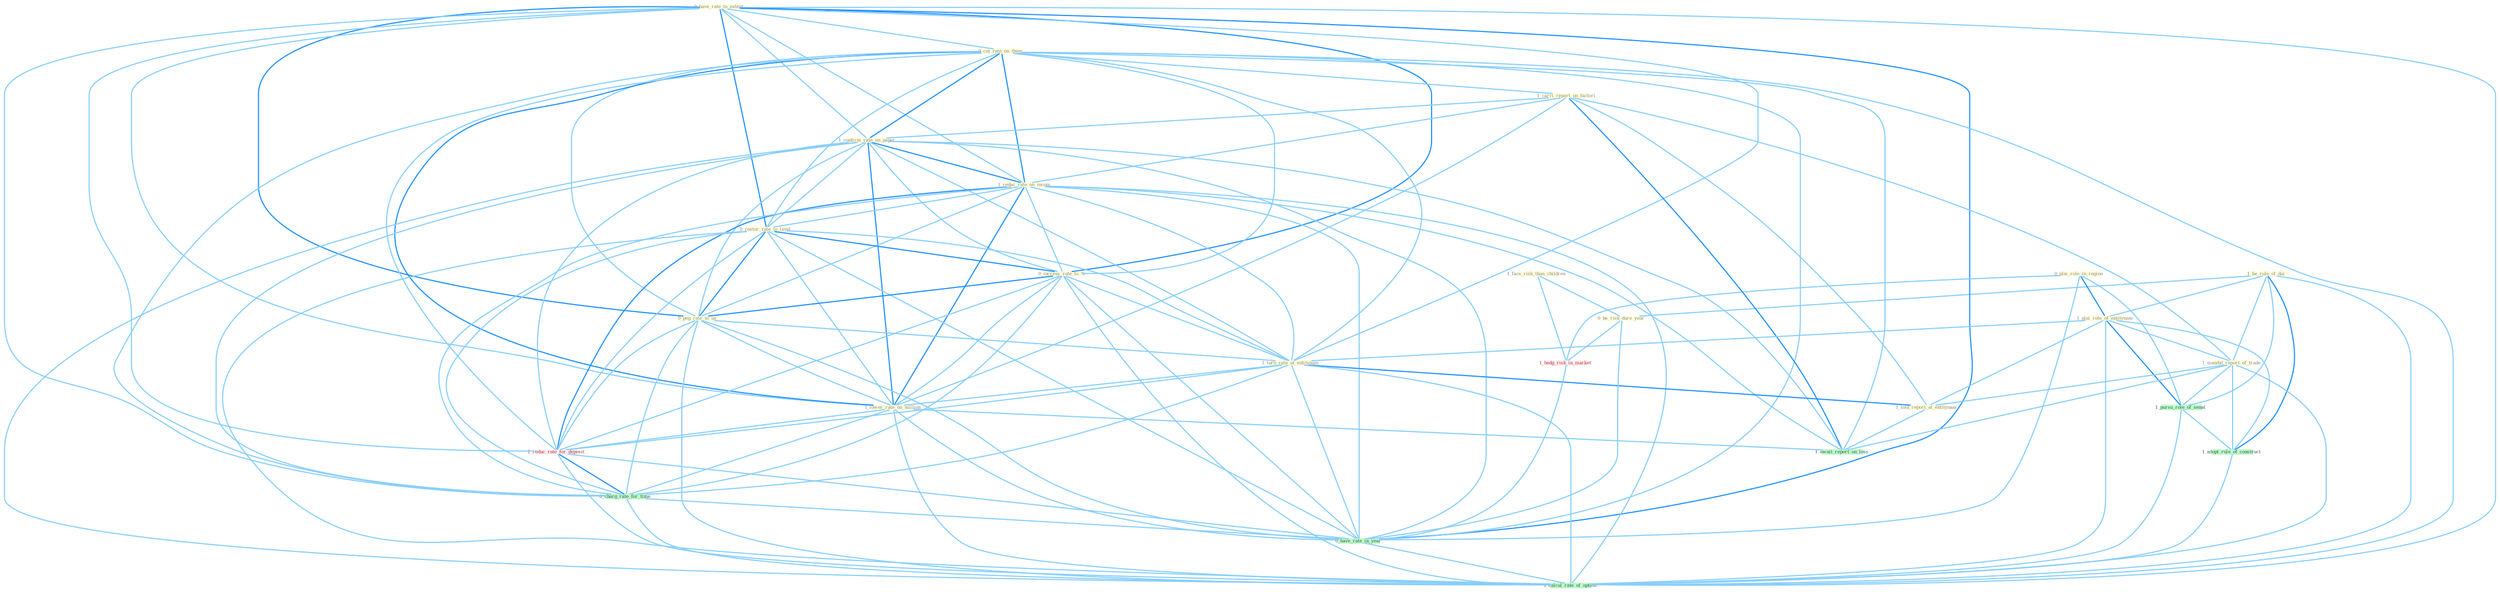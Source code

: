 Graph G{ 
    node
    [shape=polygon,style=filled,width=.5,height=.06,color="#BDFCC9",fixedsize=true,fontsize=4,
    fontcolor="#2f4f4f"];
    {node
    [color="#ffffe0", fontcolor="#8b7d6b"] "1_be_rule_of_dai " "0_have_rate_to_extent " "0_cut_rate_on_them " "0_plai_role_in_region " "1_face_risk_than_children " "1_carri_report_on_factori " "1_plai_role_of_entitynam " "1_confirm_rate_on_paper " "1_reduc_rate_on_incom " "1_mandat_report_of_trade " "0_restor_rate_to_level " "0_increas_rate_to_% " "0_peg_rate_to_us " "1_turn_rate_at_entitynam " "0_be_risk_dure_year " "1_lower_rate_on_million " "1_told_report_at_entitynam "}
{node [color="#fff0f5", fontcolor="#b22222"] "1_reduc_rate_for_deposit " "1_hedg_risk_in_market "}
edge [color="#B0E2FF"];

	"1_be_rule_of_dai " -- "1_plai_role_of_entitynam " [w="1", color="#87cefa" ];
	"1_be_rule_of_dai " -- "1_mandat_report_of_trade " [w="1", color="#87cefa" ];
	"1_be_rule_of_dai " -- "0_be_risk_dure_year " [w="1", color="#87cefa" ];
	"1_be_rule_of_dai " -- "1_pursu_role_of_senat " [w="1", color="#87cefa" ];
	"1_be_rule_of_dai " -- "1_adopt_rule_of_construct " [w="2", color="#1e90ff" , len=0.8];
	"1_be_rule_of_dai " -- "1_calcul_rate_of_option " [w="1", color="#87cefa" ];
	"0_have_rate_to_extent " -- "0_cut_rate_on_them " [w="1", color="#87cefa" ];
	"0_have_rate_to_extent " -- "1_confirm_rate_on_paper " [w="1", color="#87cefa" ];
	"0_have_rate_to_extent " -- "1_reduc_rate_on_incom " [w="1", color="#87cefa" ];
	"0_have_rate_to_extent " -- "0_restor_rate_to_level " [w="2", color="#1e90ff" , len=0.8];
	"0_have_rate_to_extent " -- "0_increas_rate_to_% " [w="2", color="#1e90ff" , len=0.8];
	"0_have_rate_to_extent " -- "0_peg_rate_to_us " [w="2", color="#1e90ff" , len=0.8];
	"0_have_rate_to_extent " -- "1_turn_rate_at_entitynam " [w="1", color="#87cefa" ];
	"0_have_rate_to_extent " -- "1_lower_rate_on_million " [w="1", color="#87cefa" ];
	"0_have_rate_to_extent " -- "1_reduc_rate_for_deposit " [w="1", color="#87cefa" ];
	"0_have_rate_to_extent " -- "0_charg_rate_for_time " [w="1", color="#87cefa" ];
	"0_have_rate_to_extent " -- "0_have_rate_in_year " [w="2", color="#1e90ff" , len=0.8];
	"0_have_rate_to_extent " -- "1_calcul_rate_of_option " [w="1", color="#87cefa" ];
	"0_cut_rate_on_them " -- "1_carri_report_on_factori " [w="1", color="#87cefa" ];
	"0_cut_rate_on_them " -- "1_confirm_rate_on_paper " [w="2", color="#1e90ff" , len=0.8];
	"0_cut_rate_on_them " -- "1_reduc_rate_on_incom " [w="2", color="#1e90ff" , len=0.8];
	"0_cut_rate_on_them " -- "0_restor_rate_to_level " [w="1", color="#87cefa" ];
	"0_cut_rate_on_them " -- "0_increas_rate_to_% " [w="1", color="#87cefa" ];
	"0_cut_rate_on_them " -- "0_peg_rate_to_us " [w="1", color="#87cefa" ];
	"0_cut_rate_on_them " -- "1_turn_rate_at_entitynam " [w="1", color="#87cefa" ];
	"0_cut_rate_on_them " -- "1_lower_rate_on_million " [w="2", color="#1e90ff" , len=0.8];
	"0_cut_rate_on_them " -- "1_await_report_on_loss " [w="1", color="#87cefa" ];
	"0_cut_rate_on_them " -- "1_reduc_rate_for_deposit " [w="1", color="#87cefa" ];
	"0_cut_rate_on_them " -- "0_charg_rate_for_time " [w="1", color="#87cefa" ];
	"0_cut_rate_on_them " -- "0_have_rate_in_year " [w="1", color="#87cefa" ];
	"0_cut_rate_on_them " -- "1_calcul_rate_of_option " [w="1", color="#87cefa" ];
	"0_plai_role_in_region " -- "1_plai_role_of_entitynam " [w="2", color="#1e90ff" , len=0.8];
	"0_plai_role_in_region " -- "1_pursu_role_of_senat " [w="1", color="#87cefa" ];
	"0_plai_role_in_region " -- "1_hedg_risk_in_market " [w="1", color="#87cefa" ];
	"0_plai_role_in_region " -- "0_have_rate_in_year " [w="1", color="#87cefa" ];
	"1_face_risk_than_children " -- "0_be_risk_dure_year " [w="1", color="#87cefa" ];
	"1_face_risk_than_children " -- "1_hedg_risk_in_market " [w="1", color="#87cefa" ];
	"1_carri_report_on_factori " -- "1_confirm_rate_on_paper " [w="1", color="#87cefa" ];
	"1_carri_report_on_factori " -- "1_reduc_rate_on_incom " [w="1", color="#87cefa" ];
	"1_carri_report_on_factori " -- "1_mandat_report_of_trade " [w="1", color="#87cefa" ];
	"1_carri_report_on_factori " -- "1_lower_rate_on_million " [w="1", color="#87cefa" ];
	"1_carri_report_on_factori " -- "1_told_report_at_entitynam " [w="1", color="#87cefa" ];
	"1_carri_report_on_factori " -- "1_await_report_on_loss " [w="2", color="#1e90ff" , len=0.8];
	"1_plai_role_of_entitynam " -- "1_mandat_report_of_trade " [w="1", color="#87cefa" ];
	"1_plai_role_of_entitynam " -- "1_turn_rate_at_entitynam " [w="1", color="#87cefa" ];
	"1_plai_role_of_entitynam " -- "1_told_report_at_entitynam " [w="1", color="#87cefa" ];
	"1_plai_role_of_entitynam " -- "1_pursu_role_of_senat " [w="2", color="#1e90ff" , len=0.8];
	"1_plai_role_of_entitynam " -- "1_adopt_rule_of_construct " [w="1", color="#87cefa" ];
	"1_plai_role_of_entitynam " -- "1_calcul_rate_of_option " [w="1", color="#87cefa" ];
	"1_confirm_rate_on_paper " -- "1_reduc_rate_on_incom " [w="2", color="#1e90ff" , len=0.8];
	"1_confirm_rate_on_paper " -- "0_restor_rate_to_level " [w="1", color="#87cefa" ];
	"1_confirm_rate_on_paper " -- "0_increas_rate_to_% " [w="1", color="#87cefa" ];
	"1_confirm_rate_on_paper " -- "0_peg_rate_to_us " [w="1", color="#87cefa" ];
	"1_confirm_rate_on_paper " -- "1_turn_rate_at_entitynam " [w="1", color="#87cefa" ];
	"1_confirm_rate_on_paper " -- "1_lower_rate_on_million " [w="2", color="#1e90ff" , len=0.8];
	"1_confirm_rate_on_paper " -- "1_await_report_on_loss " [w="1", color="#87cefa" ];
	"1_confirm_rate_on_paper " -- "1_reduc_rate_for_deposit " [w="1", color="#87cefa" ];
	"1_confirm_rate_on_paper " -- "0_charg_rate_for_time " [w="1", color="#87cefa" ];
	"1_confirm_rate_on_paper " -- "0_have_rate_in_year " [w="1", color="#87cefa" ];
	"1_confirm_rate_on_paper " -- "1_calcul_rate_of_option " [w="1", color="#87cefa" ];
	"1_reduc_rate_on_incom " -- "0_restor_rate_to_level " [w="1", color="#87cefa" ];
	"1_reduc_rate_on_incom " -- "0_increas_rate_to_% " [w="1", color="#87cefa" ];
	"1_reduc_rate_on_incom " -- "0_peg_rate_to_us " [w="1", color="#87cefa" ];
	"1_reduc_rate_on_incom " -- "1_turn_rate_at_entitynam " [w="1", color="#87cefa" ];
	"1_reduc_rate_on_incom " -- "1_lower_rate_on_million " [w="2", color="#1e90ff" , len=0.8];
	"1_reduc_rate_on_incom " -- "1_await_report_on_loss " [w="1", color="#87cefa" ];
	"1_reduc_rate_on_incom " -- "1_reduc_rate_for_deposit " [w="2", color="#1e90ff" , len=0.8];
	"1_reduc_rate_on_incom " -- "0_charg_rate_for_time " [w="1", color="#87cefa" ];
	"1_reduc_rate_on_incom " -- "0_have_rate_in_year " [w="1", color="#87cefa" ];
	"1_reduc_rate_on_incom " -- "1_calcul_rate_of_option " [w="1", color="#87cefa" ];
	"1_mandat_report_of_trade " -- "1_told_report_at_entitynam " [w="1", color="#87cefa" ];
	"1_mandat_report_of_trade " -- "1_pursu_role_of_senat " [w="1", color="#87cefa" ];
	"1_mandat_report_of_trade " -- "1_await_report_on_loss " [w="1", color="#87cefa" ];
	"1_mandat_report_of_trade " -- "1_adopt_rule_of_construct " [w="1", color="#87cefa" ];
	"1_mandat_report_of_trade " -- "1_calcul_rate_of_option " [w="1", color="#87cefa" ];
	"0_restor_rate_to_level " -- "0_increas_rate_to_% " [w="2", color="#1e90ff" , len=0.8];
	"0_restor_rate_to_level " -- "0_peg_rate_to_us " [w="2", color="#1e90ff" , len=0.8];
	"0_restor_rate_to_level " -- "1_turn_rate_at_entitynam " [w="1", color="#87cefa" ];
	"0_restor_rate_to_level " -- "1_lower_rate_on_million " [w="1", color="#87cefa" ];
	"0_restor_rate_to_level " -- "1_reduc_rate_for_deposit " [w="1", color="#87cefa" ];
	"0_restor_rate_to_level " -- "0_charg_rate_for_time " [w="1", color="#87cefa" ];
	"0_restor_rate_to_level " -- "0_have_rate_in_year " [w="1", color="#87cefa" ];
	"0_restor_rate_to_level " -- "1_calcul_rate_of_option " [w="1", color="#87cefa" ];
	"0_increas_rate_to_% " -- "0_peg_rate_to_us " [w="2", color="#1e90ff" , len=0.8];
	"0_increas_rate_to_% " -- "1_turn_rate_at_entitynam " [w="1", color="#87cefa" ];
	"0_increas_rate_to_% " -- "1_lower_rate_on_million " [w="1", color="#87cefa" ];
	"0_increas_rate_to_% " -- "1_reduc_rate_for_deposit " [w="1", color="#87cefa" ];
	"0_increas_rate_to_% " -- "0_charg_rate_for_time " [w="1", color="#87cefa" ];
	"0_increas_rate_to_% " -- "0_have_rate_in_year " [w="1", color="#87cefa" ];
	"0_increas_rate_to_% " -- "1_calcul_rate_of_option " [w="1", color="#87cefa" ];
	"0_peg_rate_to_us " -- "1_turn_rate_at_entitynam " [w="1", color="#87cefa" ];
	"0_peg_rate_to_us " -- "1_lower_rate_on_million " [w="1", color="#87cefa" ];
	"0_peg_rate_to_us " -- "1_reduc_rate_for_deposit " [w="1", color="#87cefa" ];
	"0_peg_rate_to_us " -- "0_charg_rate_for_time " [w="1", color="#87cefa" ];
	"0_peg_rate_to_us " -- "0_have_rate_in_year " [w="1", color="#87cefa" ];
	"0_peg_rate_to_us " -- "1_calcul_rate_of_option " [w="1", color="#87cefa" ];
	"1_turn_rate_at_entitynam " -- "1_lower_rate_on_million " [w="1", color="#87cefa" ];
	"1_turn_rate_at_entitynam " -- "1_told_report_at_entitynam " [w="2", color="#1e90ff" , len=0.8];
	"1_turn_rate_at_entitynam " -- "1_reduc_rate_for_deposit " [w="1", color="#87cefa" ];
	"1_turn_rate_at_entitynam " -- "0_charg_rate_for_time " [w="1", color="#87cefa" ];
	"1_turn_rate_at_entitynam " -- "0_have_rate_in_year " [w="1", color="#87cefa" ];
	"1_turn_rate_at_entitynam " -- "1_calcul_rate_of_option " [w="1", color="#87cefa" ];
	"0_be_risk_dure_year " -- "1_hedg_risk_in_market " [w="1", color="#87cefa" ];
	"0_be_risk_dure_year " -- "0_have_rate_in_year " [w="1", color="#87cefa" ];
	"1_lower_rate_on_million " -- "1_await_report_on_loss " [w="1", color="#87cefa" ];
	"1_lower_rate_on_million " -- "1_reduc_rate_for_deposit " [w="1", color="#87cefa" ];
	"1_lower_rate_on_million " -- "0_charg_rate_for_time " [w="1", color="#87cefa" ];
	"1_lower_rate_on_million " -- "0_have_rate_in_year " [w="1", color="#87cefa" ];
	"1_lower_rate_on_million " -- "1_calcul_rate_of_option " [w="1", color="#87cefa" ];
	"1_told_report_at_entitynam " -- "1_await_report_on_loss " [w="1", color="#87cefa" ];
	"1_pursu_role_of_senat " -- "1_adopt_rule_of_construct " [w="1", color="#87cefa" ];
	"1_pursu_role_of_senat " -- "1_calcul_rate_of_option " [w="1", color="#87cefa" ];
	"1_reduc_rate_for_deposit " -- "0_charg_rate_for_time " [w="2", color="#1e90ff" , len=0.8];
	"1_reduc_rate_for_deposit " -- "0_have_rate_in_year " [w="1", color="#87cefa" ];
	"1_reduc_rate_for_deposit " -- "1_calcul_rate_of_option " [w="1", color="#87cefa" ];
	"0_charg_rate_for_time " -- "0_have_rate_in_year " [w="1", color="#87cefa" ];
	"0_charg_rate_for_time " -- "1_calcul_rate_of_option " [w="1", color="#87cefa" ];
	"1_adopt_rule_of_construct " -- "1_calcul_rate_of_option " [w="1", color="#87cefa" ];
	"1_hedg_risk_in_market " -- "0_have_rate_in_year " [w="1", color="#87cefa" ];
	"0_have_rate_in_year " -- "1_calcul_rate_of_option " [w="1", color="#87cefa" ];
}